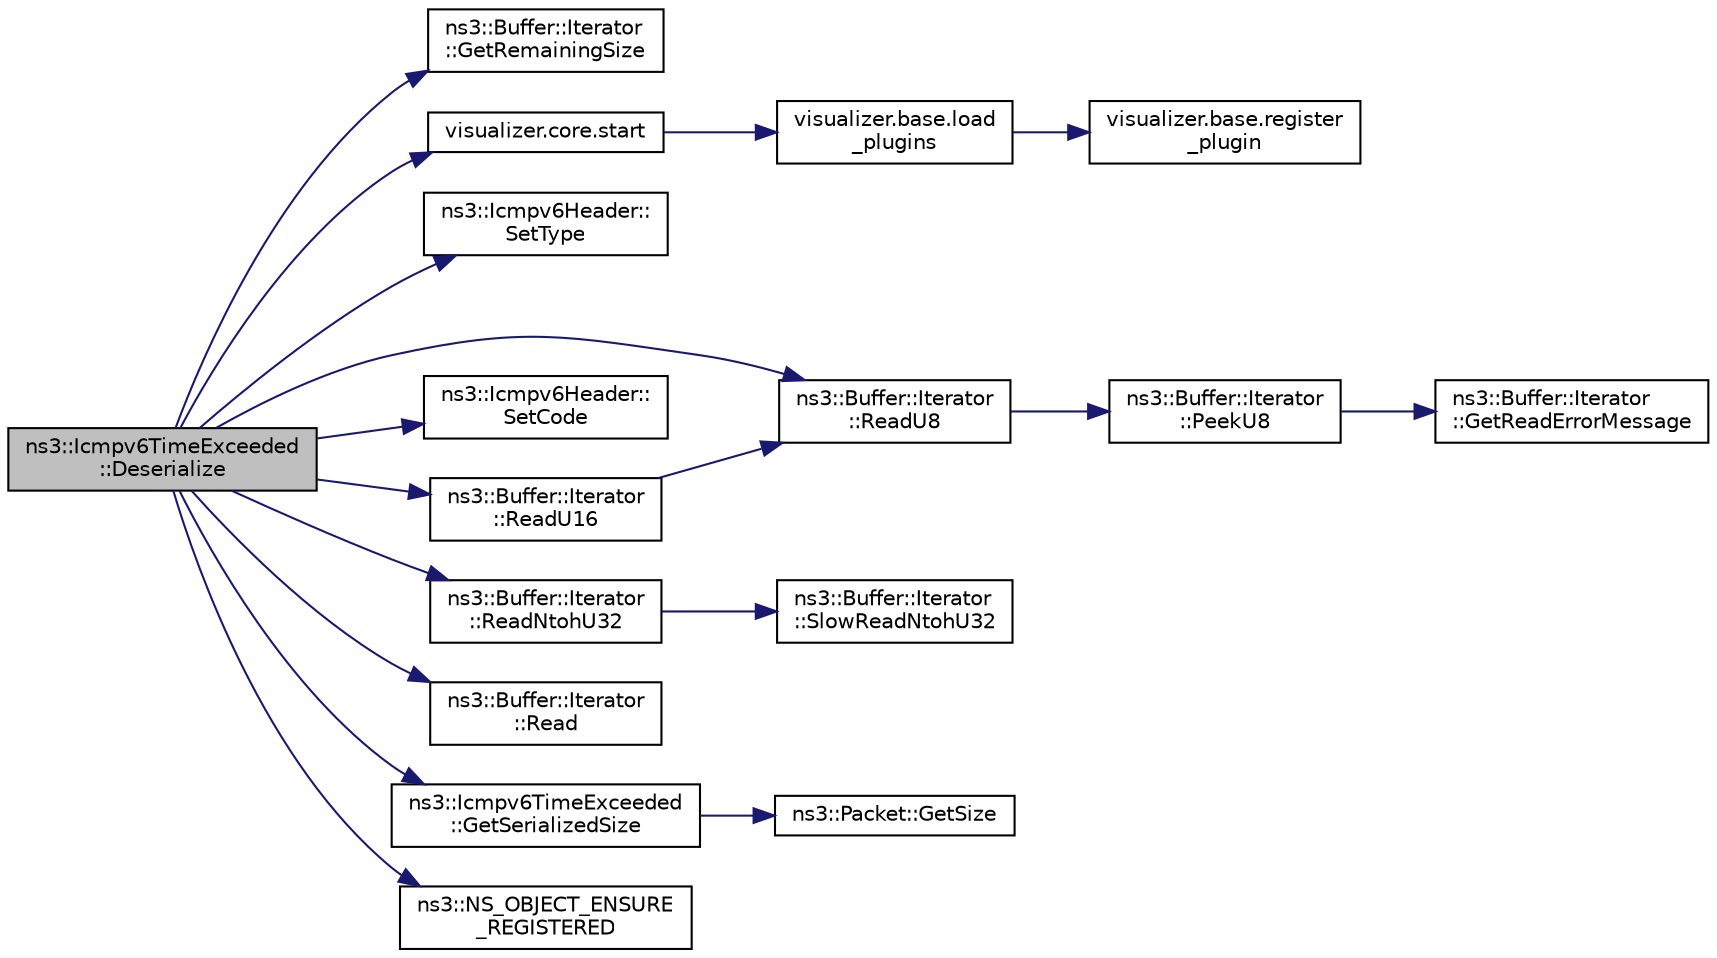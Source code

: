digraph "ns3::Icmpv6TimeExceeded::Deserialize"
{
  edge [fontname="Helvetica",fontsize="10",labelfontname="Helvetica",labelfontsize="10"];
  node [fontname="Helvetica",fontsize="10",shape=record];
  rankdir="LR";
  Node1 [label="ns3::Icmpv6TimeExceeded\l::Deserialize",height=0.2,width=0.4,color="black", fillcolor="grey75", style="filled", fontcolor="black"];
  Node1 -> Node2 [color="midnightblue",fontsize="10",style="solid"];
  Node2 [label="ns3::Buffer::Iterator\l::GetRemainingSize",height=0.2,width=0.4,color="black", fillcolor="white", style="filled",URL="$d0/daf/classns3_1_1Buffer_1_1Iterator.html#a575b017060a063561e203d78089c6b8d"];
  Node1 -> Node3 [color="midnightblue",fontsize="10",style="solid"];
  Node3 [label="visualizer.core.start",height=0.2,width=0.4,color="black", fillcolor="white", style="filled",URL="$df/d6c/namespacevisualizer_1_1core.html#a2a35e5d8a34af358b508dac8635754e0"];
  Node3 -> Node4 [color="midnightblue",fontsize="10",style="solid"];
  Node4 [label="visualizer.base.load\l_plugins",height=0.2,width=0.4,color="black", fillcolor="white", style="filled",URL="$d4/d39/namespacevisualizer_1_1base.html#ad171497a5ff1afe0a73bedaebf35448f"];
  Node4 -> Node5 [color="midnightblue",fontsize="10",style="solid"];
  Node5 [label="visualizer.base.register\l_plugin",height=0.2,width=0.4,color="black", fillcolor="white", style="filled",URL="$d4/d39/namespacevisualizer_1_1base.html#a6b0ffcff1e17ec4027496f50177e5b9e"];
  Node1 -> Node6 [color="midnightblue",fontsize="10",style="solid"];
  Node6 [label="ns3::Icmpv6Header::\lSetType",height=0.2,width=0.4,color="black", fillcolor="white", style="filled",URL="$d9/d73/classns3_1_1Icmpv6Header.html#acd72c655fc99e3b4399501bd14149c52",tooltip="Set the type. "];
  Node1 -> Node7 [color="midnightblue",fontsize="10",style="solid"];
  Node7 [label="ns3::Buffer::Iterator\l::ReadU8",height=0.2,width=0.4,color="black", fillcolor="white", style="filled",URL="$d0/daf/classns3_1_1Buffer_1_1Iterator.html#a7d7d5299e27ecf41aef37e315984ad5a"];
  Node7 -> Node8 [color="midnightblue",fontsize="10",style="solid"];
  Node8 [label="ns3::Buffer::Iterator\l::PeekU8",height=0.2,width=0.4,color="black", fillcolor="white", style="filled",URL="$d0/daf/classns3_1_1Buffer_1_1Iterator.html#aeba1e13bebc9775be31e37baf9e75a73"];
  Node8 -> Node9 [color="midnightblue",fontsize="10",style="solid"];
  Node9 [label="ns3::Buffer::Iterator\l::GetReadErrorMessage",height=0.2,width=0.4,color="black", fillcolor="white", style="filled",URL="$d0/daf/classns3_1_1Buffer_1_1Iterator.html#af1bb2180c525be17ffc4cf46ee5f9291",tooltip="Returns an appropriate message indicating a read error. "];
  Node1 -> Node10 [color="midnightblue",fontsize="10",style="solid"];
  Node10 [label="ns3::Icmpv6Header::\lSetCode",height=0.2,width=0.4,color="black", fillcolor="white", style="filled",URL="$d9/d73/classns3_1_1Icmpv6Header.html#aa08a37a07a6a11973b2603e69d6e859c",tooltip="Set the code field. "];
  Node1 -> Node11 [color="midnightblue",fontsize="10",style="solid"];
  Node11 [label="ns3::Buffer::Iterator\l::ReadU16",height=0.2,width=0.4,color="black", fillcolor="white", style="filled",URL="$d0/daf/classns3_1_1Buffer_1_1Iterator.html#a73b0df87d8f3ca52c6c87898d420da13"];
  Node11 -> Node7 [color="midnightblue",fontsize="10",style="solid"];
  Node1 -> Node12 [color="midnightblue",fontsize="10",style="solid"];
  Node12 [label="ns3::Buffer::Iterator\l::ReadNtohU32",height=0.2,width=0.4,color="black", fillcolor="white", style="filled",URL="$d0/daf/classns3_1_1Buffer_1_1Iterator.html#af6873e0c53e5338902802dedff2159d1"];
  Node12 -> Node13 [color="midnightblue",fontsize="10",style="solid"];
  Node13 [label="ns3::Buffer::Iterator\l::SlowReadNtohU32",height=0.2,width=0.4,color="black", fillcolor="white", style="filled",URL="$d0/daf/classns3_1_1Buffer_1_1Iterator.html#a5d4d740cc3035f969c34e4dc0bf585aa"];
  Node1 -> Node14 [color="midnightblue",fontsize="10",style="solid"];
  Node14 [label="ns3::Buffer::Iterator\l::Read",height=0.2,width=0.4,color="black", fillcolor="white", style="filled",URL="$d0/daf/classns3_1_1Buffer_1_1Iterator.html#a84e2f58f26fa3a3fec00c11e911b530a"];
  Node1 -> Node15 [color="midnightblue",fontsize="10",style="solid"];
  Node15 [label="ns3::Icmpv6TimeExceeded\l::GetSerializedSize",height=0.2,width=0.4,color="black", fillcolor="white", style="filled",URL="$d5/db1/classns3_1_1Icmpv6TimeExceeded.html#ad6895a288b441858da68b199782dcb2d",tooltip="Get the serialized size. "];
  Node15 -> Node16 [color="midnightblue",fontsize="10",style="solid"];
  Node16 [label="ns3::Packet::GetSize",height=0.2,width=0.4,color="black", fillcolor="white", style="filled",URL="$dd/d7a/classns3_1_1Packet.html#a462855c9929954d4301a4edfe55f4f1c",tooltip="Returns the the size in bytes of the packet (including the zero-filled initial payload). "];
  Node1 -> Node17 [color="midnightblue",fontsize="10",style="solid"];
  Node17 [label="ns3::NS_OBJECT_ENSURE\l_REGISTERED",height=0.2,width=0.4,color="black", fillcolor="white", style="filled",URL="$d7/d2e/namespacens3.html#ac633cbd86ee5879afd4312a843a9ff8c"];
}
